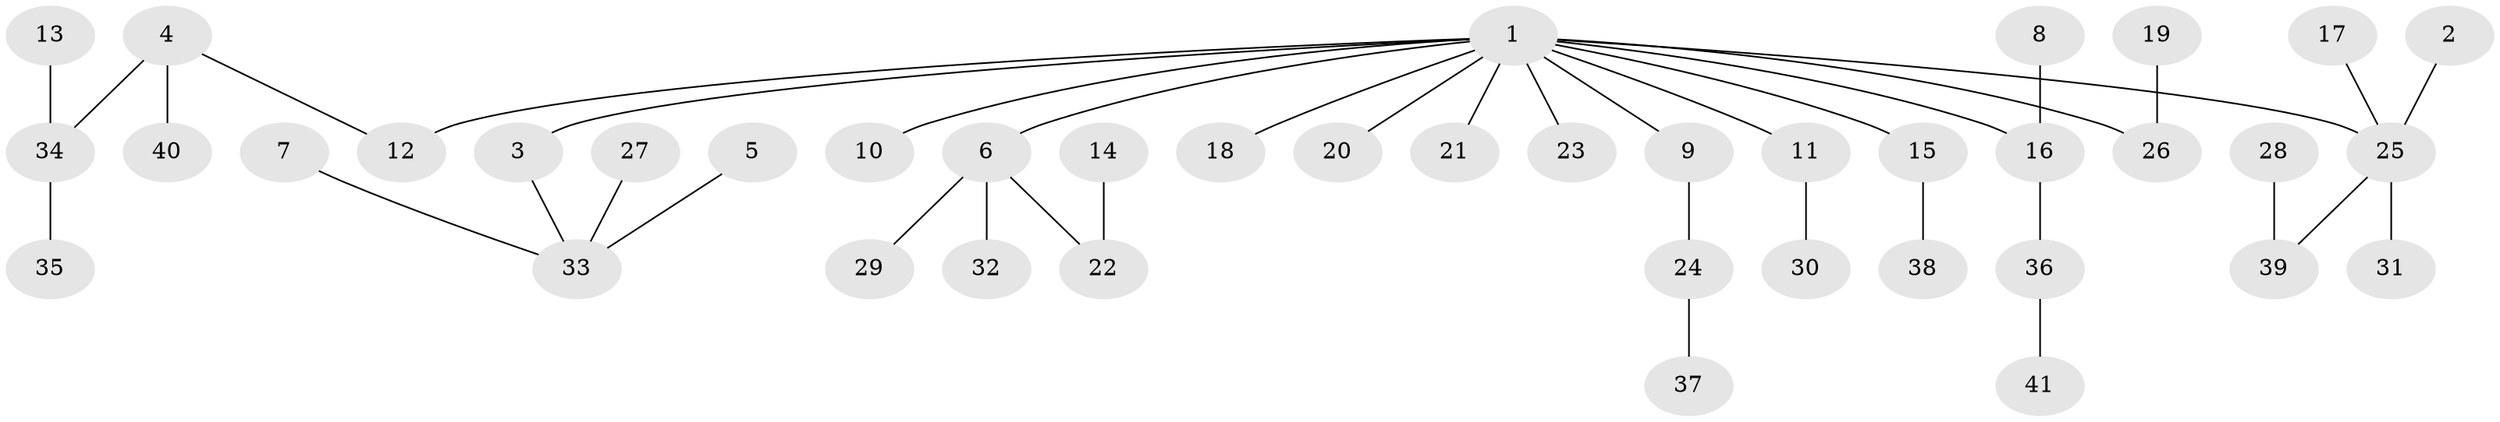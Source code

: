 // original degree distribution, {6: 0.024390243902439025, 10: 0.012195121951219513, 3: 0.12195121951219512, 2: 0.24390243902439024, 5: 0.036585365853658534, 4: 0.036585365853658534, 1: 0.524390243902439}
// Generated by graph-tools (version 1.1) at 2025/50/03/09/25 03:50:15]
// undirected, 41 vertices, 40 edges
graph export_dot {
graph [start="1"]
  node [color=gray90,style=filled];
  1;
  2;
  3;
  4;
  5;
  6;
  7;
  8;
  9;
  10;
  11;
  12;
  13;
  14;
  15;
  16;
  17;
  18;
  19;
  20;
  21;
  22;
  23;
  24;
  25;
  26;
  27;
  28;
  29;
  30;
  31;
  32;
  33;
  34;
  35;
  36;
  37;
  38;
  39;
  40;
  41;
  1 -- 3 [weight=1.0];
  1 -- 6 [weight=1.0];
  1 -- 9 [weight=1.0];
  1 -- 10 [weight=1.0];
  1 -- 11 [weight=1.0];
  1 -- 12 [weight=1.0];
  1 -- 15 [weight=1.0];
  1 -- 16 [weight=1.0];
  1 -- 18 [weight=1.0];
  1 -- 20 [weight=1.0];
  1 -- 21 [weight=1.0];
  1 -- 23 [weight=1.0];
  1 -- 25 [weight=1.0];
  1 -- 26 [weight=1.0];
  2 -- 25 [weight=1.0];
  3 -- 33 [weight=1.0];
  4 -- 12 [weight=1.0];
  4 -- 34 [weight=1.0];
  4 -- 40 [weight=1.0];
  5 -- 33 [weight=1.0];
  6 -- 22 [weight=1.0];
  6 -- 29 [weight=1.0];
  6 -- 32 [weight=1.0];
  7 -- 33 [weight=1.0];
  8 -- 16 [weight=1.0];
  9 -- 24 [weight=1.0];
  11 -- 30 [weight=1.0];
  13 -- 34 [weight=1.0];
  14 -- 22 [weight=1.0];
  15 -- 38 [weight=1.0];
  16 -- 36 [weight=1.0];
  17 -- 25 [weight=1.0];
  19 -- 26 [weight=1.0];
  24 -- 37 [weight=1.0];
  25 -- 31 [weight=1.0];
  25 -- 39 [weight=1.0];
  27 -- 33 [weight=1.0];
  28 -- 39 [weight=1.0];
  34 -- 35 [weight=1.0];
  36 -- 41 [weight=1.0];
}
